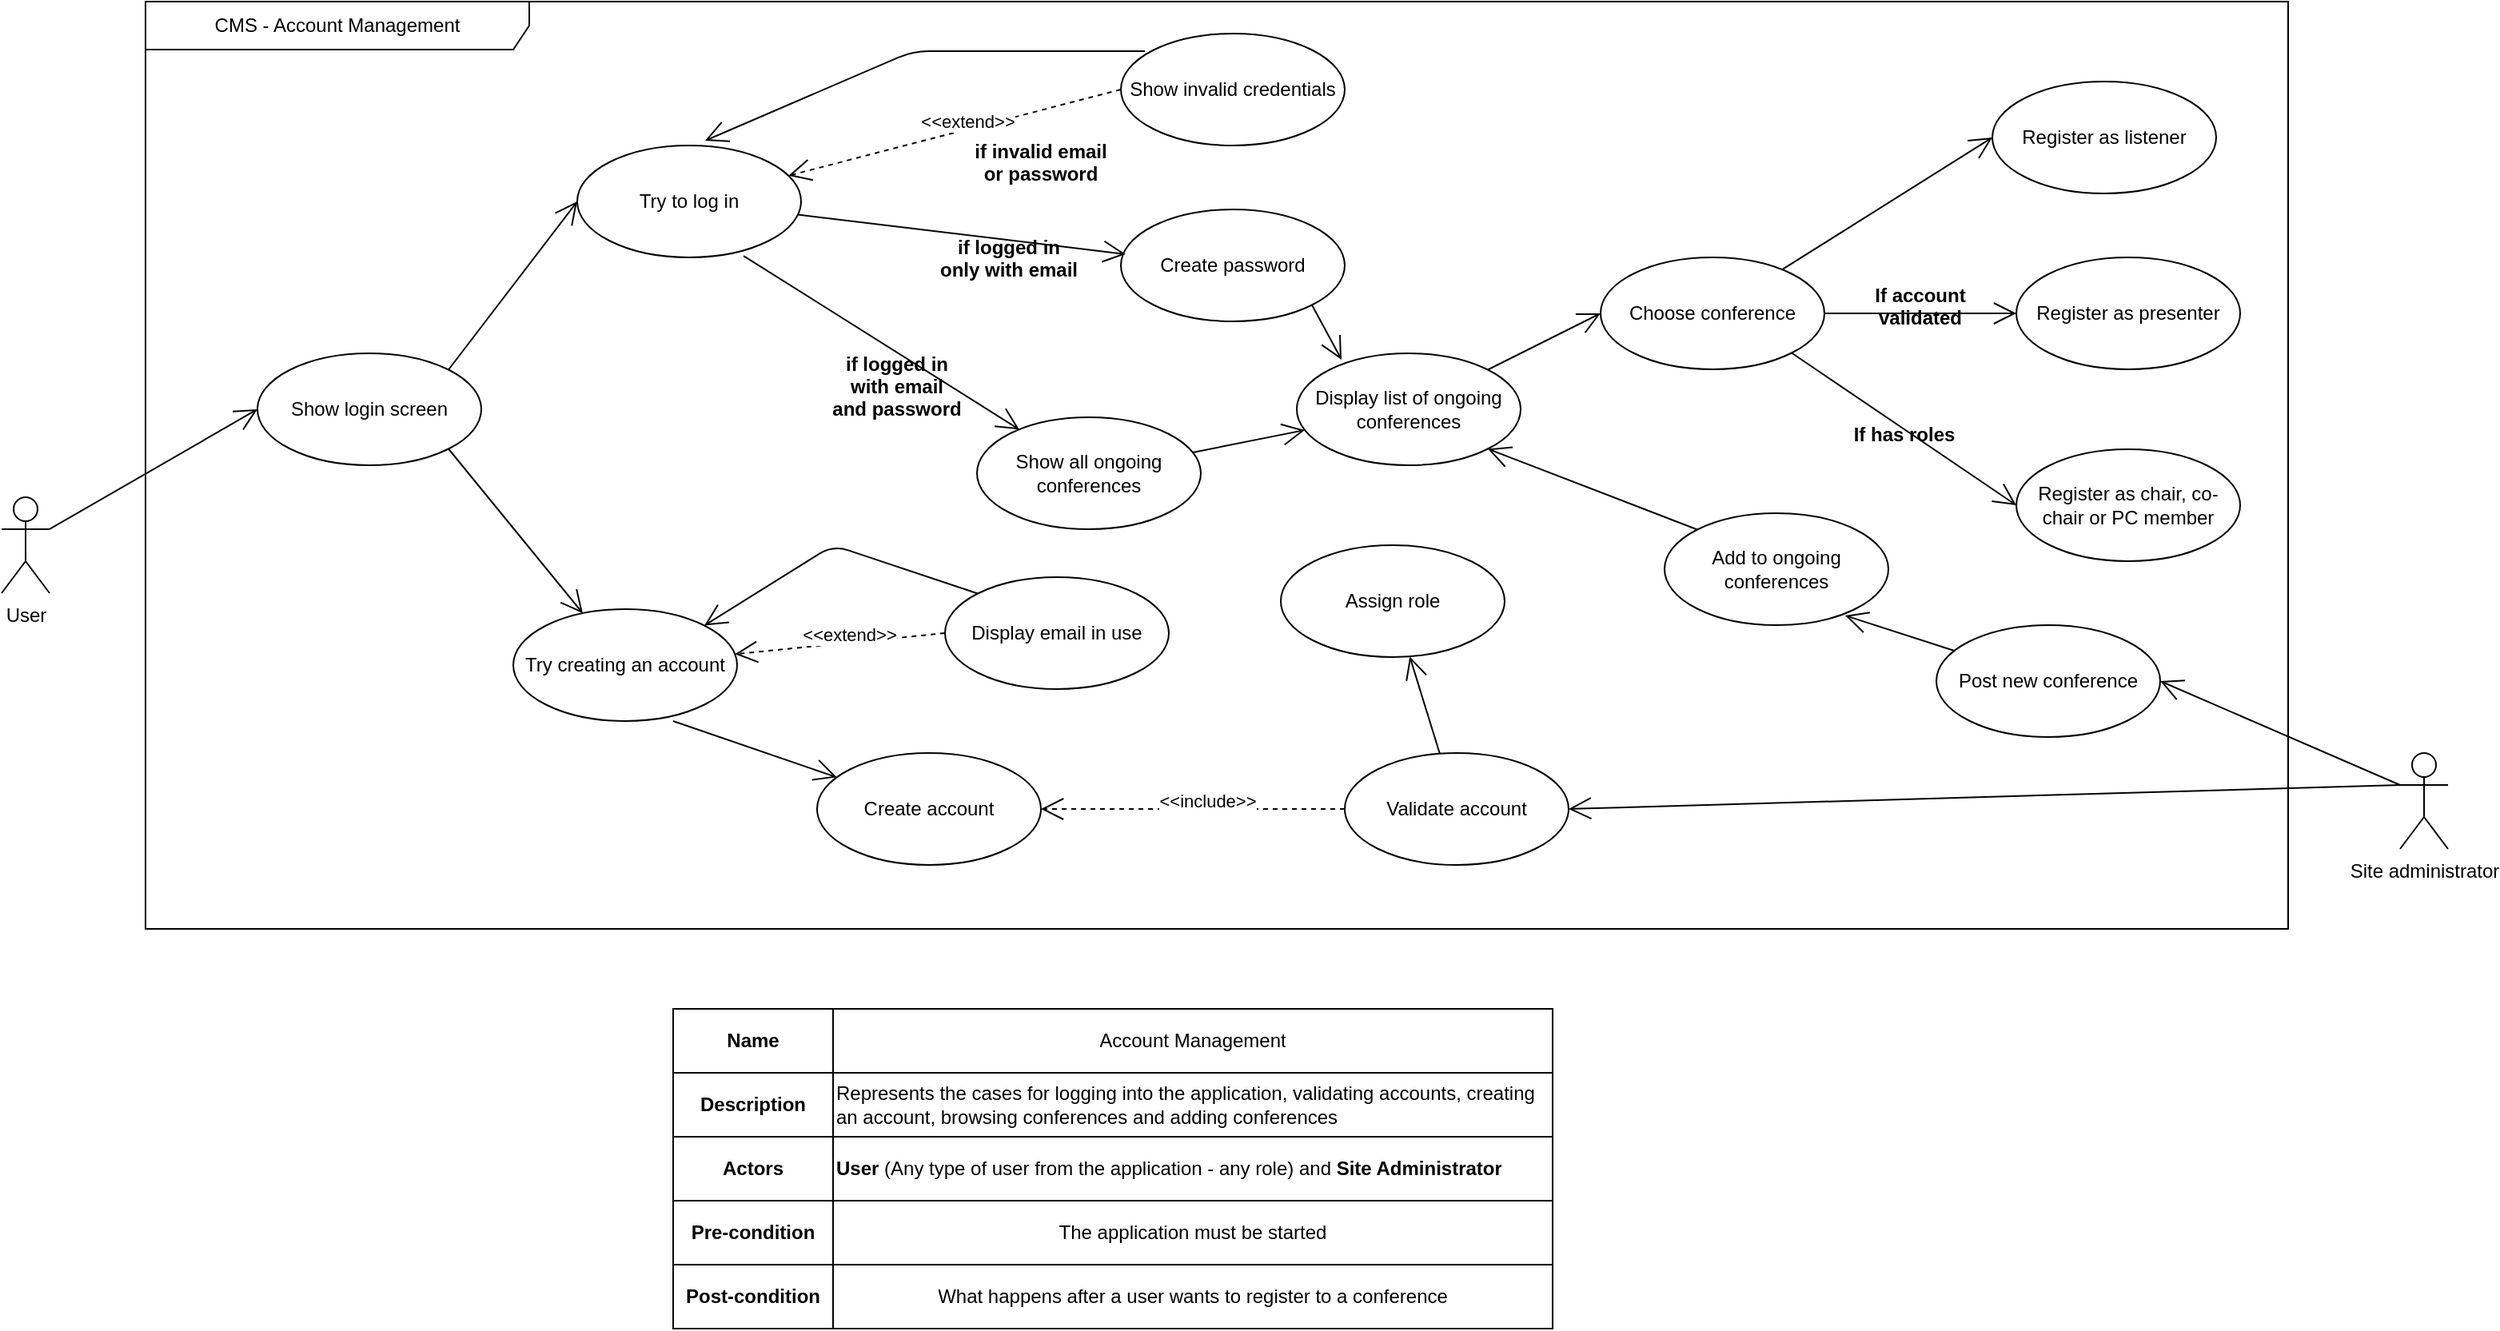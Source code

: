 <mxfile version="14.5.3" type="device"><diagram id="4KiLB5mKGfJC_ssiVV8L" name="Page-1"><mxGraphModel dx="2512" dy="804" grid="1" gridSize="10" guides="1" tooltips="1" connect="1" arrows="1" fold="1" page="1" pageScale="1" pageWidth="850" pageHeight="1100" math="0" shadow="0"><root><mxCell id="0"/><mxCell id="1" parent="0"/><mxCell id="G-B95ZqFDndmX5m30Jdr-1" value="CMS - Account Management" style="shape=umlFrame;whiteSpace=wrap;html=1;width=240;height=30;" parent="1" vertex="1"><mxGeometry x="-20" y="30" width="1340" height="580" as="geometry"/></mxCell><mxCell id="G-B95ZqFDndmX5m30Jdr-2" value="User" style="shape=umlActor;verticalLabelPosition=bottom;verticalAlign=top;html=1;" parent="1" vertex="1"><mxGeometry x="-110" y="340" width="30" height="60" as="geometry"/></mxCell><mxCell id="G-B95ZqFDndmX5m30Jdr-3" value="Show login screen" style="ellipse;whiteSpace=wrap;html=1;" parent="1" vertex="1"><mxGeometry x="50" y="250" width="140" height="70" as="geometry"/></mxCell><mxCell id="G-B95ZqFDndmX5m30Jdr-4" value="Try to log in" style="ellipse;whiteSpace=wrap;html=1;" parent="1" vertex="1"><mxGeometry x="250" y="120" width="140" height="70" as="geometry"/></mxCell><mxCell id="G-B95ZqFDndmX5m30Jdr-5" value="Try creating an account" style="ellipse;whiteSpace=wrap;html=1;" parent="1" vertex="1"><mxGeometry x="210" y="410" width="140" height="70" as="geometry"/></mxCell><mxCell id="G-B95ZqFDndmX5m30Jdr-6" value="Create password" style="ellipse;whiteSpace=wrap;html=1;" parent="1" vertex="1"><mxGeometry x="590" y="160" width="140" height="70" as="geometry"/></mxCell><mxCell id="G-B95ZqFDndmX5m30Jdr-7" value="Show invalid credentials" style="ellipse;whiteSpace=wrap;html=1;" parent="1" vertex="1"><mxGeometry x="590" y="50" width="140" height="70" as="geometry"/></mxCell><mxCell id="G-B95ZqFDndmX5m30Jdr-8" value="Choose conference" style="ellipse;whiteSpace=wrap;html=1;" parent="1" vertex="1"><mxGeometry x="890" y="190" width="140" height="70" as="geometry"/></mxCell><mxCell id="G-B95ZqFDndmX5m30Jdr-9" value="&amp;lt;&amp;lt;extend&amp;gt;&amp;gt;" style="endArrow=open;endSize=12;dashed=1;html=1;exitX=0;exitY=0.5;exitDx=0;exitDy=0;" parent="1" source="G-B95ZqFDndmX5m30Jdr-7" target="G-B95ZqFDndmX5m30Jdr-4" edge="1"><mxGeometry x="-0.091" y="-5" width="160" relative="1" as="geometry"><mxPoint x="490" y="150" as="sourcePoint"/><mxPoint x="650" y="150" as="targetPoint"/><Array as="points"/><mxPoint as="offset"/></mxGeometry></mxCell><mxCell id="G-B95ZqFDndmX5m30Jdr-10" value="if invalid email&#10;or password" style="text;align=center;fontStyle=1;verticalAlign=middle;spacingLeft=3;spacingRight=3;strokeColor=none;rotatable=0;points=[[0,0.5],[1,0.5]];portConstraint=eastwest;" parent="1" vertex="1"><mxGeometry x="500" y="100" width="80" height="60" as="geometry"/></mxCell><mxCell id="G-B95ZqFDndmX5m30Jdr-11" value="Show all ongoing conferences" style="ellipse;whiteSpace=wrap;html=1;" parent="1" vertex="1"><mxGeometry x="500" y="290" width="140" height="70" as="geometry"/></mxCell><mxCell id="G-B95ZqFDndmX5m30Jdr-13" value="if logged in&#10;only with email" style="text;align=center;fontStyle=1;verticalAlign=middle;spacingLeft=3;spacingRight=3;strokeColor=none;rotatable=0;points=[[0,0.5],[1,0.5]];portConstraint=eastwest;" parent="1" vertex="1"><mxGeometry x="480" y="160" width="80" height="60" as="geometry"/></mxCell><mxCell id="G-B95ZqFDndmX5m30Jdr-15" value="if logged in&#10;with email&#10;and password" style="text;align=center;fontStyle=1;verticalAlign=middle;spacingLeft=3;spacingRight=3;strokeColor=none;rotatable=0;points=[[0,0.5],[1,0.5]];portConstraint=eastwest;" parent="1" vertex="1"><mxGeometry x="410" y="240" width="80" height="60" as="geometry"/></mxCell><mxCell id="G-B95ZqFDndmX5m30Jdr-16" value="Display list of ongoing conferences" style="ellipse;whiteSpace=wrap;html=1;" parent="1" vertex="1"><mxGeometry x="700" y="250" width="140" height="70" as="geometry"/></mxCell><mxCell id="G-B95ZqFDndmX5m30Jdr-17" value="" style="endArrow=open;endFill=1;endSize=12;html=1;exitX=1;exitY=1;exitDx=0;exitDy=0;entryX=0.2;entryY=0.057;entryDx=0;entryDy=0;entryPerimeter=0;" parent="1" source="G-B95ZqFDndmX5m30Jdr-6" target="G-B95ZqFDndmX5m30Jdr-16" edge="1"><mxGeometry width="160" relative="1" as="geometry"><mxPoint x="340" y="360" as="sourcePoint"/><mxPoint x="500" y="360" as="targetPoint"/></mxGeometry></mxCell><mxCell id="G-B95ZqFDndmX5m30Jdr-18" value="" style="endArrow=open;endFill=1;endSize=12;html=1;" parent="1" source="G-B95ZqFDndmX5m30Jdr-11" target="G-B95ZqFDndmX5m30Jdr-16" edge="1"><mxGeometry width="160" relative="1" as="geometry"><mxPoint x="694.497" y="230.749" as="sourcePoint"/><mxPoint x="725.666" y="264.221" as="targetPoint"/></mxGeometry></mxCell><mxCell id="G-B95ZqFDndmX5m30Jdr-19" value="" style="endArrow=open;endFill=1;endSize=12;html=1;entryX=0;entryY=0.5;entryDx=0;entryDy=0;exitX=1;exitY=0;exitDx=0;exitDy=0;" parent="1" source="G-B95ZqFDndmX5m30Jdr-3" target="G-B95ZqFDndmX5m30Jdr-4" edge="1"><mxGeometry width="160" relative="1" as="geometry"><mxPoint x="80" y="160" as="sourcePoint"/><mxPoint x="240" y="160" as="targetPoint"/></mxGeometry></mxCell><mxCell id="G-B95ZqFDndmX5m30Jdr-20" value="" style="endArrow=open;endFill=1;endSize=12;html=1;exitX=1;exitY=0.333;exitDx=0;exitDy=0;exitPerimeter=0;entryX=0;entryY=0.5;entryDx=0;entryDy=0;" parent="1" source="G-B95ZqFDndmX5m30Jdr-2" target="G-B95ZqFDndmX5m30Jdr-3" edge="1"><mxGeometry width="160" relative="1" as="geometry"><mxPoint x="30" y="260" as="sourcePoint"/><mxPoint x="190" y="260" as="targetPoint"/></mxGeometry></mxCell><mxCell id="G-B95ZqFDndmX5m30Jdr-21" value="" style="endArrow=open;endFill=1;endSize=12;html=1;exitX=0.107;exitY=0.157;exitDx=0;exitDy=0;exitPerimeter=0;entryX=0.571;entryY=-0.043;entryDx=0;entryDy=0;entryPerimeter=0;" parent="1" source="G-B95ZqFDndmX5m30Jdr-7" target="G-B95ZqFDndmX5m30Jdr-4" edge="1"><mxGeometry width="160" relative="1" as="geometry"><mxPoint x="180" y="290" as="sourcePoint"/><mxPoint x="340" y="290" as="targetPoint"/><Array as="points"><mxPoint x="460" y="61"/></Array></mxGeometry></mxCell><mxCell id="G-B95ZqFDndmX5m30Jdr-22" value="" style="endArrow=open;endFill=1;endSize=12;html=1;exitX=1;exitY=1;exitDx=0;exitDy=0;" parent="1" source="G-B95ZqFDndmX5m30Jdr-3" target="G-B95ZqFDndmX5m30Jdr-5" edge="1"><mxGeometry width="160" relative="1" as="geometry"><mxPoint x="580" y="600" as="sourcePoint"/><mxPoint x="740" y="600" as="targetPoint"/></mxGeometry></mxCell><mxCell id="G-B95ZqFDndmX5m30Jdr-23" value="" style="endArrow=open;endFill=1;endSize=12;html=1;entryX=1;entryY=0;entryDx=0;entryDy=0;exitX=0;exitY=0;exitDx=0;exitDy=0;" parent="1" source="G-B95ZqFDndmX5m30Jdr-30" target="G-B95ZqFDndmX5m30Jdr-5" edge="1"><mxGeometry width="160" relative="1" as="geometry"><mxPoint x="370" y="359.5" as="sourcePoint"/><mxPoint x="530" y="359" as="targetPoint"/><Array as="points"><mxPoint x="410" y="370"/></Array></mxGeometry></mxCell><mxCell id="G-B95ZqFDndmX5m30Jdr-24" value="" style="endArrow=open;endFill=1;endSize=12;html=1;entryX=0.021;entryY=0.4;entryDx=0;entryDy=0;entryPerimeter=0;" parent="1" source="G-B95ZqFDndmX5m30Jdr-4" target="G-B95ZqFDndmX5m30Jdr-6" edge="1"><mxGeometry width="160" relative="1" as="geometry"><mxPoint x="420" y="170" as="sourcePoint"/><mxPoint x="580" y="170" as="targetPoint"/></mxGeometry></mxCell><mxCell id="G-B95ZqFDndmX5m30Jdr-25" value="" style="endArrow=open;endFill=1;endSize=12;html=1;exitX=0.743;exitY=0.986;exitDx=0;exitDy=0;exitPerimeter=0;" parent="1" source="G-B95ZqFDndmX5m30Jdr-4" target="G-B95ZqFDndmX5m30Jdr-11" edge="1"><mxGeometry width="160" relative="1" as="geometry"><mxPoint x="380" y="240" as="sourcePoint"/><mxPoint x="540" y="240" as="targetPoint"/></mxGeometry></mxCell><mxCell id="G-B95ZqFDndmX5m30Jdr-26" value="" style="endArrow=open;endFill=1;endSize=12;html=1;exitX=0.714;exitY=1;exitDx=0;exitDy=0;exitPerimeter=0;" parent="1" source="G-B95ZqFDndmX5m30Jdr-5" target="G-B95ZqFDndmX5m30Jdr-29" edge="1"><mxGeometry width="160" relative="1" as="geometry"><mxPoint x="210" y="490" as="sourcePoint"/><mxPoint x="370" y="490" as="targetPoint"/></mxGeometry></mxCell><mxCell id="G-B95ZqFDndmX5m30Jdr-28" value="Assign role" style="ellipse;whiteSpace=wrap;html=1;" parent="1" vertex="1"><mxGeometry x="690" y="370" width="140" height="70" as="geometry"/></mxCell><mxCell id="G-B95ZqFDndmX5m30Jdr-29" value="Create account" style="ellipse;whiteSpace=wrap;html=1;" parent="1" vertex="1"><mxGeometry x="400" y="500" width="140" height="70" as="geometry"/></mxCell><mxCell id="G-B95ZqFDndmX5m30Jdr-30" value="Display email in use" style="ellipse;whiteSpace=wrap;html=1;" parent="1" vertex="1"><mxGeometry x="480" y="390" width="140" height="70" as="geometry"/></mxCell><mxCell id="G-B95ZqFDndmX5m30Jdr-31" value="Validate account" style="ellipse;whiteSpace=wrap;html=1;" parent="1" vertex="1"><mxGeometry x="730" y="500" width="140" height="70" as="geometry"/></mxCell><mxCell id="G-B95ZqFDndmX5m30Jdr-32" value="&amp;lt;&amp;lt;include&amp;gt;&amp;gt;" style="endArrow=open;endSize=12;dashed=1;html=1;entryX=1;entryY=0.5;entryDx=0;entryDy=0;exitX=0;exitY=0.5;exitDx=0;exitDy=0;" parent="1" source="G-B95ZqFDndmX5m30Jdr-31" target="G-B95ZqFDndmX5m30Jdr-29" edge="1"><mxGeometry x="-0.091" y="-5" width="160" relative="1" as="geometry"><mxPoint x="634" y="545" as="sourcePoint"/><mxPoint x="460" y="476.01" as="targetPoint"/><Array as="points"/><mxPoint as="offset"/></mxGeometry></mxCell><mxCell id="G-B95ZqFDndmX5m30Jdr-33" value="&amp;lt;&amp;lt;extend&amp;gt;&amp;gt;" style="endArrow=open;endSize=12;dashed=1;html=1;exitX=0;exitY=0.5;exitDx=0;exitDy=0;" parent="1" source="G-B95ZqFDndmX5m30Jdr-30" target="G-B95ZqFDndmX5m30Jdr-5" edge="1"><mxGeometry x="-0.091" y="-5" width="160" relative="1" as="geometry"><mxPoint x="420" y="398" as="sourcePoint"/><mxPoint x="642.02" y="393.01" as="targetPoint"/><Array as="points"/><mxPoint as="offset"/></mxGeometry></mxCell><mxCell id="G-B95ZqFDndmX5m30Jdr-39" value="" style="endArrow=open;endFill=1;endSize=12;html=1;" parent="1" source="G-B95ZqFDndmX5m30Jdr-31" target="G-B95ZqFDndmX5m30Jdr-28" edge="1"><mxGeometry width="160" relative="1" as="geometry"><mxPoint x="710" y="440" as="sourcePoint"/><mxPoint x="795.31" y="514.611" as="targetPoint"/></mxGeometry></mxCell><mxCell id="G-B95ZqFDndmX5m30Jdr-40" value="" style="endArrow=open;endFill=1;endSize=12;html=1;entryX=0;entryY=0.5;entryDx=0;entryDy=0;" parent="1" source="G-B95ZqFDndmX5m30Jdr-8" target="G-B95ZqFDndmX5m30Jdr-46" edge="1"><mxGeometry width="160" relative="1" as="geometry"><mxPoint x="900" y="140" as="sourcePoint"/><mxPoint x="1060" y="140" as="targetPoint"/></mxGeometry></mxCell><mxCell id="G-B95ZqFDndmX5m30Jdr-41" value="" style="endArrow=open;endFill=1;endSize=12;html=1;exitX=0;exitY=0.333;exitDx=0;exitDy=0;exitPerimeter=0;entryX=1;entryY=0.5;entryDx=0;entryDy=0;" parent="1" source="G-B95ZqFDndmX5m30Jdr-58" target="G-B95ZqFDndmX5m30Jdr-47" edge="1"><mxGeometry width="160" relative="1" as="geometry"><mxPoint x="700" y="680" as="sourcePoint"/><mxPoint x="860" y="680" as="targetPoint"/></mxGeometry></mxCell><mxCell id="G-B95ZqFDndmX5m30Jdr-43" value="" style="endArrow=open;endFill=1;endSize=12;html=1;entryX=0;entryY=0.5;entryDx=0;entryDy=0;" parent="1" source="G-B95ZqFDndmX5m30Jdr-16" target="G-B95ZqFDndmX5m30Jdr-8" edge="1"><mxGeometry width="160" relative="1" as="geometry"><mxPoint x="740" y="129.5" as="sourcePoint"/><mxPoint x="900" y="129.5" as="targetPoint"/></mxGeometry></mxCell><mxCell id="G-B95ZqFDndmX5m30Jdr-44" value="Add to ongoing conferences" style="ellipse;whiteSpace=wrap;html=1;" parent="1" vertex="1"><mxGeometry x="930" y="350" width="140" height="70" as="geometry"/></mxCell><mxCell id="G-B95ZqFDndmX5m30Jdr-45" value="Register as presenter" style="ellipse;whiteSpace=wrap;html=1;" parent="1" vertex="1"><mxGeometry x="1150" y="190" width="140" height="70" as="geometry"/></mxCell><mxCell id="G-B95ZqFDndmX5m30Jdr-46" value="Register as listener" style="ellipse;whiteSpace=wrap;html=1;" parent="1" vertex="1"><mxGeometry x="1135" y="80" width="140" height="70" as="geometry"/></mxCell><mxCell id="G-B95ZqFDndmX5m30Jdr-47" value="Post new conference" style="ellipse;whiteSpace=wrap;html=1;" parent="1" vertex="1"><mxGeometry x="1100" y="420" width="140" height="70" as="geometry"/></mxCell><mxCell id="G-B95ZqFDndmX5m30Jdr-48" value="Register as chair, co-chair or PC member" style="ellipse;whiteSpace=wrap;html=1;" parent="1" vertex="1"><mxGeometry x="1150" y="310" width="140" height="70" as="geometry"/></mxCell><mxCell id="G-B95ZqFDndmX5m30Jdr-49" value="" style="endArrow=open;endFill=1;endSize=12;html=1;exitX=1;exitY=0.5;exitDx=0;exitDy=0;entryX=0;entryY=0.5;entryDx=0;entryDy=0;" parent="1" source="G-B95ZqFDndmX5m30Jdr-8" target="G-B95ZqFDndmX5m30Jdr-45" edge="1"><mxGeometry width="160" relative="1" as="geometry"><mxPoint x="950" y="319" as="sourcePoint"/><mxPoint x="1110" y="319" as="targetPoint"/></mxGeometry></mxCell><mxCell id="G-B95ZqFDndmX5m30Jdr-50" value="" style="endArrow=open;endFill=1;endSize=12;html=1;exitX=0;exitY=0.333;exitDx=0;exitDy=0;exitPerimeter=0;entryX=1;entryY=0.5;entryDx=0;entryDy=0;" parent="1" source="G-B95ZqFDndmX5m30Jdr-58" target="G-B95ZqFDndmX5m30Jdr-31" edge="1"><mxGeometry width="160" relative="1" as="geometry"><mxPoint x="870" y="634.5" as="sourcePoint"/><mxPoint x="1030" y="634.5" as="targetPoint"/></mxGeometry></mxCell><mxCell id="G-B95ZqFDndmX5m30Jdr-51" value="" style="endArrow=open;endFill=1;endSize=12;html=1;exitX=1;exitY=1;exitDx=0;exitDy=0;entryX=0;entryY=0.5;entryDx=0;entryDy=0;" parent="1" source="G-B95ZqFDndmX5m30Jdr-8" target="G-B95ZqFDndmX5m30Jdr-48" edge="1"><mxGeometry width="160" relative="1" as="geometry"><mxPoint x="940" y="340" as="sourcePoint"/><mxPoint x="1100" y="340" as="targetPoint"/></mxGeometry></mxCell><mxCell id="G-B95ZqFDndmX5m30Jdr-53" value="If has roles" style="text;align=center;fontStyle=1;verticalAlign=middle;spacingLeft=3;spacingRight=3;strokeColor=none;rotatable=0;points=[[0,0.5],[1,0.5]];portConstraint=eastwest;" parent="1" vertex="1"><mxGeometry x="1040" y="270" width="80" height="60" as="geometry"/></mxCell><mxCell id="G-B95ZqFDndmX5m30Jdr-55" value="If account&#10;validated" style="text;align=center;fontStyle=1;verticalAlign=middle;spacingLeft=3;spacingRight=3;strokeColor=none;rotatable=0;points=[[0,0.5],[1,0.5]];portConstraint=eastwest;" parent="1" vertex="1"><mxGeometry x="1050" y="190" width="80" height="60" as="geometry"/></mxCell><mxCell id="G-B95ZqFDndmX5m30Jdr-58" value="Site administrator" style="shape=umlActor;verticalLabelPosition=bottom;verticalAlign=top;html=1;" parent="1" vertex="1"><mxGeometry x="1390" y="500" width="30" height="60" as="geometry"/></mxCell><mxCell id="G-B95ZqFDndmX5m30Jdr-60" value="" style="endArrow=open;endFill=1;endSize=12;html=1;exitX=0;exitY=0;exitDx=0;exitDy=0;entryX=1;entryY=1;entryDx=0;entryDy=0;" parent="1" source="G-B95ZqFDndmX5m30Jdr-44" target="G-B95ZqFDndmX5m30Jdr-16" edge="1"><mxGeometry width="160" relative="1" as="geometry"><mxPoint x="770" y="610" as="sourcePoint"/><mxPoint x="930" y="610" as="targetPoint"/></mxGeometry></mxCell><mxCell id="G-B95ZqFDndmX5m30Jdr-61" value="" style="endArrow=open;endFill=1;endSize=12;html=1;entryX=0.807;entryY=0.914;entryDx=0;entryDy=0;entryPerimeter=0;" parent="1" source="G-B95ZqFDndmX5m30Jdr-47" target="G-B95ZqFDndmX5m30Jdr-44" edge="1"><mxGeometry width="160" relative="1" as="geometry"><mxPoint x="830" y="470" as="sourcePoint"/><mxPoint x="990" y="470" as="targetPoint"/></mxGeometry></mxCell><mxCell id="G-B95ZqFDndmX5m30Jdr-79" value="" style="shape=table;html=1;whiteSpace=wrap;startSize=0;container=1;collapsible=0;childLayout=tableLayout;" parent="1" vertex="1"><mxGeometry x="310" y="660" width="550" height="200" as="geometry"/></mxCell><mxCell id="G-B95ZqFDndmX5m30Jdr-80" value="" style="shape=partialRectangle;html=1;whiteSpace=wrap;collapsible=0;dropTarget=0;pointerEvents=0;fillColor=none;top=0;left=0;bottom=0;right=0;points=[[0,0.5],[1,0.5]];portConstraint=eastwest;" parent="G-B95ZqFDndmX5m30Jdr-79" vertex="1"><mxGeometry width="550" height="40" as="geometry"/></mxCell><mxCell id="G-B95ZqFDndmX5m30Jdr-81" value="&lt;b&gt;Name&lt;/b&gt;" style="shape=partialRectangle;html=1;whiteSpace=wrap;connectable=0;overflow=hidden;fillColor=none;top=0;left=0;bottom=0;right=0;" parent="G-B95ZqFDndmX5m30Jdr-80" vertex="1"><mxGeometry width="100" height="40" as="geometry"/></mxCell><mxCell id="G-B95ZqFDndmX5m30Jdr-82" value="Account Management" style="shape=partialRectangle;html=1;whiteSpace=wrap;connectable=0;overflow=hidden;fillColor=none;top=0;left=0;bottom=0;right=0;" parent="G-B95ZqFDndmX5m30Jdr-80" vertex="1"><mxGeometry x="100" width="450" height="40" as="geometry"/></mxCell><mxCell id="G-B95ZqFDndmX5m30Jdr-83" value="" style="shape=partialRectangle;html=1;whiteSpace=wrap;collapsible=0;dropTarget=0;pointerEvents=0;fillColor=none;top=0;left=0;bottom=0;right=0;points=[[0,0.5],[1,0.5]];portConstraint=eastwest;" parent="G-B95ZqFDndmX5m30Jdr-79" vertex="1"><mxGeometry y="40" width="550" height="40" as="geometry"/></mxCell><mxCell id="G-B95ZqFDndmX5m30Jdr-84" value="&lt;b&gt;Description&lt;/b&gt;" style="shape=partialRectangle;html=1;whiteSpace=wrap;connectable=0;overflow=hidden;fillColor=none;top=0;left=0;bottom=0;right=0;" parent="G-B95ZqFDndmX5m30Jdr-83" vertex="1"><mxGeometry width="100" height="40" as="geometry"/></mxCell><mxCell id="G-B95ZqFDndmX5m30Jdr-85" value="Represents the cases for logging into the application, validating accounts, creating an account, browsing conferences and adding conferences" style="shape=partialRectangle;html=1;whiteSpace=wrap;connectable=0;overflow=hidden;fillColor=none;top=0;left=0;bottom=0;right=0;align=left;" parent="G-B95ZqFDndmX5m30Jdr-83" vertex="1"><mxGeometry x="100" width="450" height="40" as="geometry"/></mxCell><mxCell id="G-B95ZqFDndmX5m30Jdr-86" value="" style="shape=partialRectangle;html=1;whiteSpace=wrap;collapsible=0;dropTarget=0;pointerEvents=0;fillColor=none;top=0;left=0;bottom=0;right=0;points=[[0,0.5],[1,0.5]];portConstraint=eastwest;" parent="G-B95ZqFDndmX5m30Jdr-79" vertex="1"><mxGeometry y="80" width="550" height="40" as="geometry"/></mxCell><mxCell id="G-B95ZqFDndmX5m30Jdr-87" value="&lt;b&gt;Actors&lt;/b&gt;" style="shape=partialRectangle;html=1;whiteSpace=wrap;connectable=0;overflow=hidden;fillColor=none;top=0;left=0;bottom=0;right=0;" parent="G-B95ZqFDndmX5m30Jdr-86" vertex="1"><mxGeometry width="100" height="40" as="geometry"/></mxCell><mxCell id="G-B95ZqFDndmX5m30Jdr-88" value="&lt;b&gt;User&lt;/b&gt; (Any type of user from the application - any role) and &lt;b&gt;Site Administrator&lt;/b&gt;" style="shape=partialRectangle;html=1;whiteSpace=wrap;connectable=0;overflow=hidden;fillColor=none;top=0;left=0;bottom=0;right=0;align=left;" parent="G-B95ZqFDndmX5m30Jdr-86" vertex="1"><mxGeometry x="100" width="450" height="40" as="geometry"/></mxCell><mxCell id="G-B95ZqFDndmX5m30Jdr-89" value="" style="shape=partialRectangle;html=1;whiteSpace=wrap;collapsible=0;dropTarget=0;pointerEvents=0;fillColor=none;top=0;left=0;bottom=0;right=0;points=[[0,0.5],[1,0.5]];portConstraint=eastwest;" parent="G-B95ZqFDndmX5m30Jdr-79" vertex="1"><mxGeometry y="120" width="550" height="40" as="geometry"/></mxCell><mxCell id="G-B95ZqFDndmX5m30Jdr-90" value="&lt;b&gt;Pre-condition&lt;/b&gt;" style="shape=partialRectangle;html=1;whiteSpace=wrap;connectable=0;overflow=hidden;fillColor=none;top=0;left=0;bottom=0;right=0;" parent="G-B95ZqFDndmX5m30Jdr-89" vertex="1"><mxGeometry width="100" height="40" as="geometry"/></mxCell><mxCell id="G-B95ZqFDndmX5m30Jdr-91" value="The application must be started" style="shape=partialRectangle;html=1;whiteSpace=wrap;connectable=0;overflow=hidden;fillColor=none;top=0;left=0;bottom=0;right=0;" parent="G-B95ZqFDndmX5m30Jdr-89" vertex="1"><mxGeometry x="100" width="450" height="40" as="geometry"/></mxCell><mxCell id="G-B95ZqFDndmX5m30Jdr-92" value="" style="shape=partialRectangle;html=1;whiteSpace=wrap;collapsible=0;dropTarget=0;pointerEvents=0;fillColor=none;top=0;left=0;bottom=0;right=0;points=[[0,0.5],[1,0.5]];portConstraint=eastwest;" parent="G-B95ZqFDndmX5m30Jdr-79" vertex="1"><mxGeometry y="160" width="550" height="40" as="geometry"/></mxCell><mxCell id="G-B95ZqFDndmX5m30Jdr-93" value="&lt;b&gt;Post-condition&lt;/b&gt;" style="shape=partialRectangle;html=1;whiteSpace=wrap;connectable=0;overflow=hidden;fillColor=none;top=0;left=0;bottom=0;right=0;" parent="G-B95ZqFDndmX5m30Jdr-92" vertex="1"><mxGeometry width="100" height="40" as="geometry"/></mxCell><mxCell id="G-B95ZqFDndmX5m30Jdr-94" value="What happens after a user wants to register to a conference" style="shape=partialRectangle;html=1;whiteSpace=wrap;connectable=0;overflow=hidden;fillColor=none;top=0;left=0;bottom=0;right=0;" parent="G-B95ZqFDndmX5m30Jdr-92" vertex="1"><mxGeometry x="100" width="450" height="40" as="geometry"/></mxCell></root></mxGraphModel></diagram></mxfile>